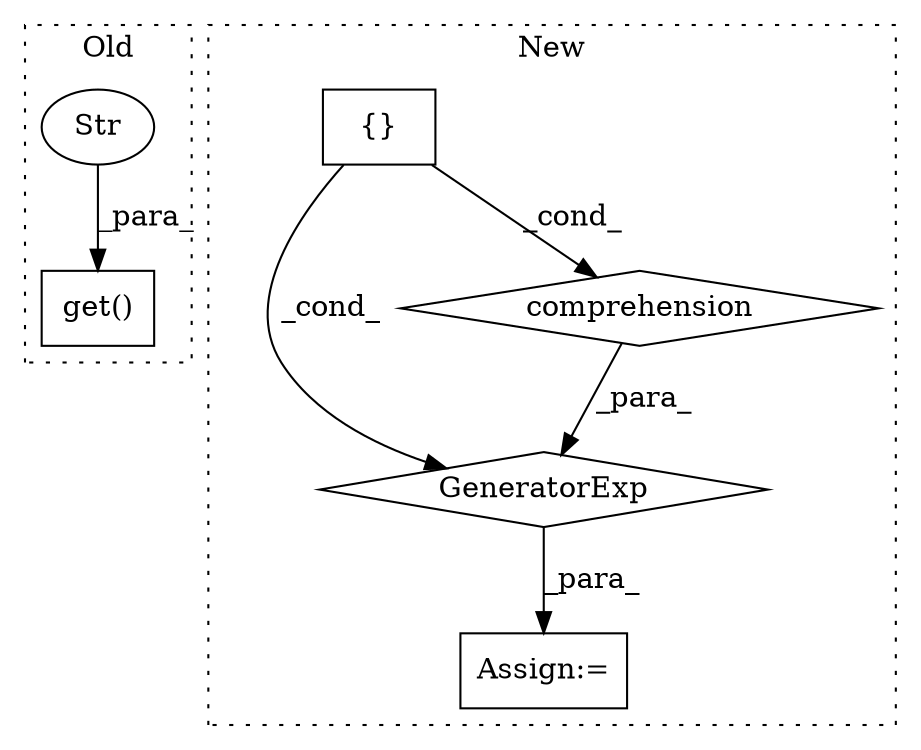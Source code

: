 digraph G {
subgraph cluster0 {
1 [label="get()" a="75" s="4005,4024" l="10,1" shape="box"];
4 [label="Str" a="66" s="4015" l="5" shape="ellipse"];
label = "Old";
style="dotted";
}
subgraph cluster1 {
2 [label="GeneratorExp" a="55" s="4395" l="4" shape="diamond"];
3 [label="comprehension" a="45" s="4419" l="3" shape="diamond"];
5 [label="Assign:=" a="68" s="4347" l="3" shape="box"];
6 [label="{}" a="95" s="4174,4189" l="1,1" shape="box"];
label = "New";
style="dotted";
}
2 -> 5 [label="_para_"];
3 -> 2 [label="_para_"];
4 -> 1 [label="_para_"];
6 -> 2 [label="_cond_"];
6 -> 3 [label="_cond_"];
}